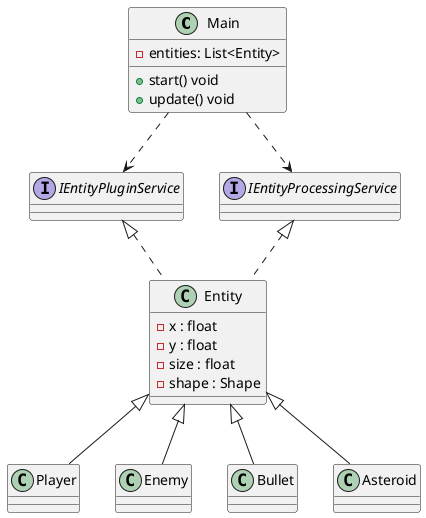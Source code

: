 @startuml
class Main {
    - entities: List<Entity>
    + start() void
    + update() void
}
interface IEntityProcessingService {
}
interface IEntityPluginService {
}
class Entity {
    - x : float
    - y : float
    - size : float
    - shape : Shape
}
class Player {
}
class Enemy {
}
class Bullet {
}
class Asteroid {
}

Asteroid -up-|> Entity
Player -up-|> Entity
Enemy -up-|> Entity
Bullet -up-|> Entity

Entity .up.|> IEntityProcessingService
Entity .up.|> IEntityPluginService
Main .down.> IEntityProcessingService
Main .down.> IEntityPluginService
@enduml